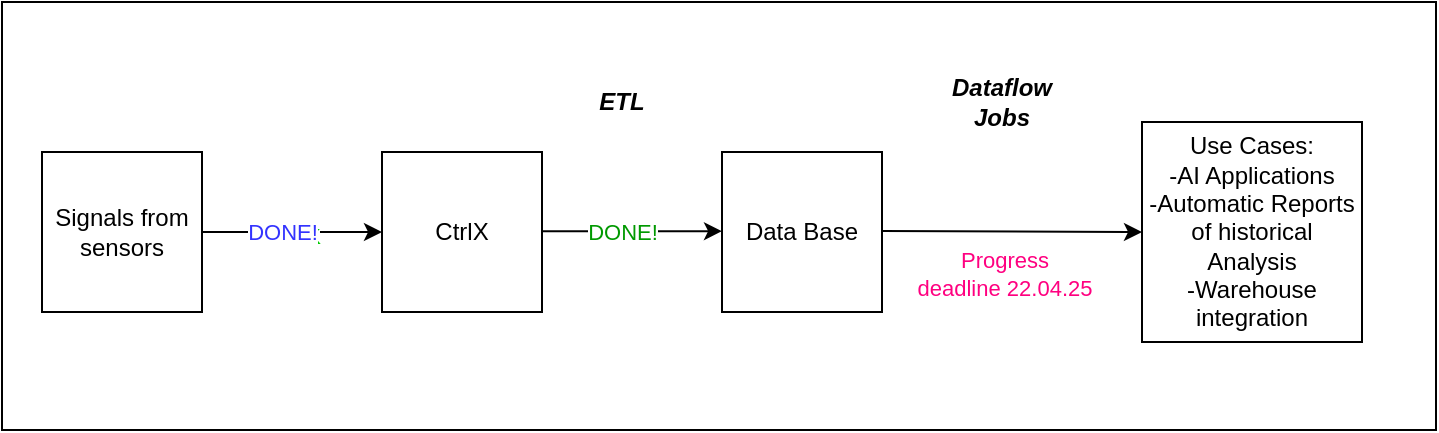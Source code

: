 <mxfile>
    <diagram id="auMxHu1rH9dFZ_FCnhKn" name="Page-1">
        <mxGraphModel dx="811" dy="592" grid="1" gridSize="10" guides="1" tooltips="1" connect="1" arrows="1" fold="1" page="1" pageScale="1" pageWidth="827" pageHeight="583" math="0" shadow="0">
            <root>
                <mxCell id="0"/>
                <mxCell id="1" parent="0"/>
                <mxCell id="28" value="" style="rounded=0;whiteSpace=wrap;html=1;fillColor=#FFFFFF;" vertex="1" parent="1">
                    <mxGeometry x="53" y="166" width="717" height="214" as="geometry"/>
                </mxCell>
                <mxCell id="10" style="edgeStyle=none;html=1;exitX=1;exitY=0.5;exitDx=0;exitDy=0;fontColor=#33FF33;fontSize=12;" edge="1" parent="1" source="2" target="4">
                    <mxGeometry relative="1" as="geometry"/>
                </mxCell>
                <mxCell id="12" value="OK" style="edgeLabel;html=1;align=center;verticalAlign=middle;resizable=0;points=[];fontColor=#00CC00;" vertex="1" connectable="0" parent="10">
                    <mxGeometry x="0.129" y="-2" relative="1" as="geometry">
                        <mxPoint as="offset"/>
                    </mxGeometry>
                </mxCell>
                <mxCell id="24" value="DONE!" style="edgeLabel;html=1;align=center;verticalAlign=middle;resizable=0;points=[];fontColor=#3333FF;" vertex="1" connectable="0" parent="10">
                    <mxGeometry x="0.151" y="-4" relative="1" as="geometry">
                        <mxPoint x="-12" y="-4" as="offset"/>
                    </mxGeometry>
                </mxCell>
                <mxCell id="2" value="Signals from sensors" style="whiteSpace=wrap;html=1;aspect=fixed;" vertex="1" parent="1">
                    <mxGeometry x="73" y="241" width="80" height="80" as="geometry"/>
                </mxCell>
                <mxCell id="4" value="CtrlX" style="whiteSpace=wrap;html=1;aspect=fixed;" vertex="1" parent="1">
                    <mxGeometry x="243" y="241" width="80" height="80" as="geometry"/>
                </mxCell>
                <mxCell id="6" value="Data Base" style="whiteSpace=wrap;html=1;aspect=fixed;" vertex="1" parent="1">
                    <mxGeometry x="413" y="241" width="80" height="80" as="geometry"/>
                </mxCell>
                <mxCell id="14" style="edgeStyle=none;html=1;exitX=1;exitY=0.5;exitDx=0;exitDy=0;fontColor=#33FF33;fontSize=12;" edge="1" parent="1">
                    <mxGeometry relative="1" as="geometry">
                        <mxPoint x="323" y="280.58" as="sourcePoint"/>
                        <mxPoint x="413" y="280.58" as="targetPoint"/>
                    </mxGeometry>
                </mxCell>
                <mxCell id="15" value="DONE!" style="edgeLabel;html=1;align=center;verticalAlign=middle;resizable=0;points=[];fontColor=#009900;" vertex="1" connectable="0" parent="14">
                    <mxGeometry x="0.129" y="-2" relative="1" as="geometry">
                        <mxPoint x="-11" y="-2" as="offset"/>
                    </mxGeometry>
                </mxCell>
                <mxCell id="18" value="Use Cases:&lt;br&gt;-AI Applications&lt;div&gt;-Automatic Reports of historical Analysis&lt;/div&gt;&lt;div&gt;-Warehouse integration&lt;/div&gt;" style="whiteSpace=wrap;html=1;aspect=fixed;" vertex="1" parent="1">
                    <mxGeometry x="623" y="226" width="110" height="110" as="geometry"/>
                </mxCell>
                <mxCell id="20" style="edgeStyle=none;html=1;exitX=1;exitY=0.5;exitDx=0;exitDy=0;fontColor=#33FF33;fontSize=12;entryX=0;entryY=0.5;entryDx=0;entryDy=0;" edge="1" parent="1" target="18">
                    <mxGeometry relative="1" as="geometry">
                        <mxPoint x="493" y="280.5" as="sourcePoint"/>
                        <mxPoint x="583" y="280.5" as="targetPoint"/>
                    </mxGeometry>
                </mxCell>
                <mxCell id="21" value="Progress&lt;br&gt;deadline 22.04.25" style="edgeLabel;html=1;align=center;verticalAlign=middle;resizable=0;points=[];fontColor=#FF0080;" vertex="1" connectable="0" parent="20">
                    <mxGeometry x="0.129" y="-2" relative="1" as="geometry">
                        <mxPoint x="-13" y="19" as="offset"/>
                    </mxGeometry>
                </mxCell>
                <mxCell id="25" value="Dataflow Jobs" style="text;html=1;align=center;verticalAlign=middle;whiteSpace=wrap;rounded=0;fontStyle=3" vertex="1" parent="1">
                    <mxGeometry x="523" y="201" width="60" height="30" as="geometry"/>
                </mxCell>
                <mxCell id="26" value="ETL" style="text;html=1;align=center;verticalAlign=middle;whiteSpace=wrap;rounded=0;fontColor=#000000;fontStyle=3" vertex="1" parent="1">
                    <mxGeometry x="333" y="201" width="60" height="30" as="geometry"/>
                </mxCell>
            </root>
        </mxGraphModel>
    </diagram>
</mxfile>